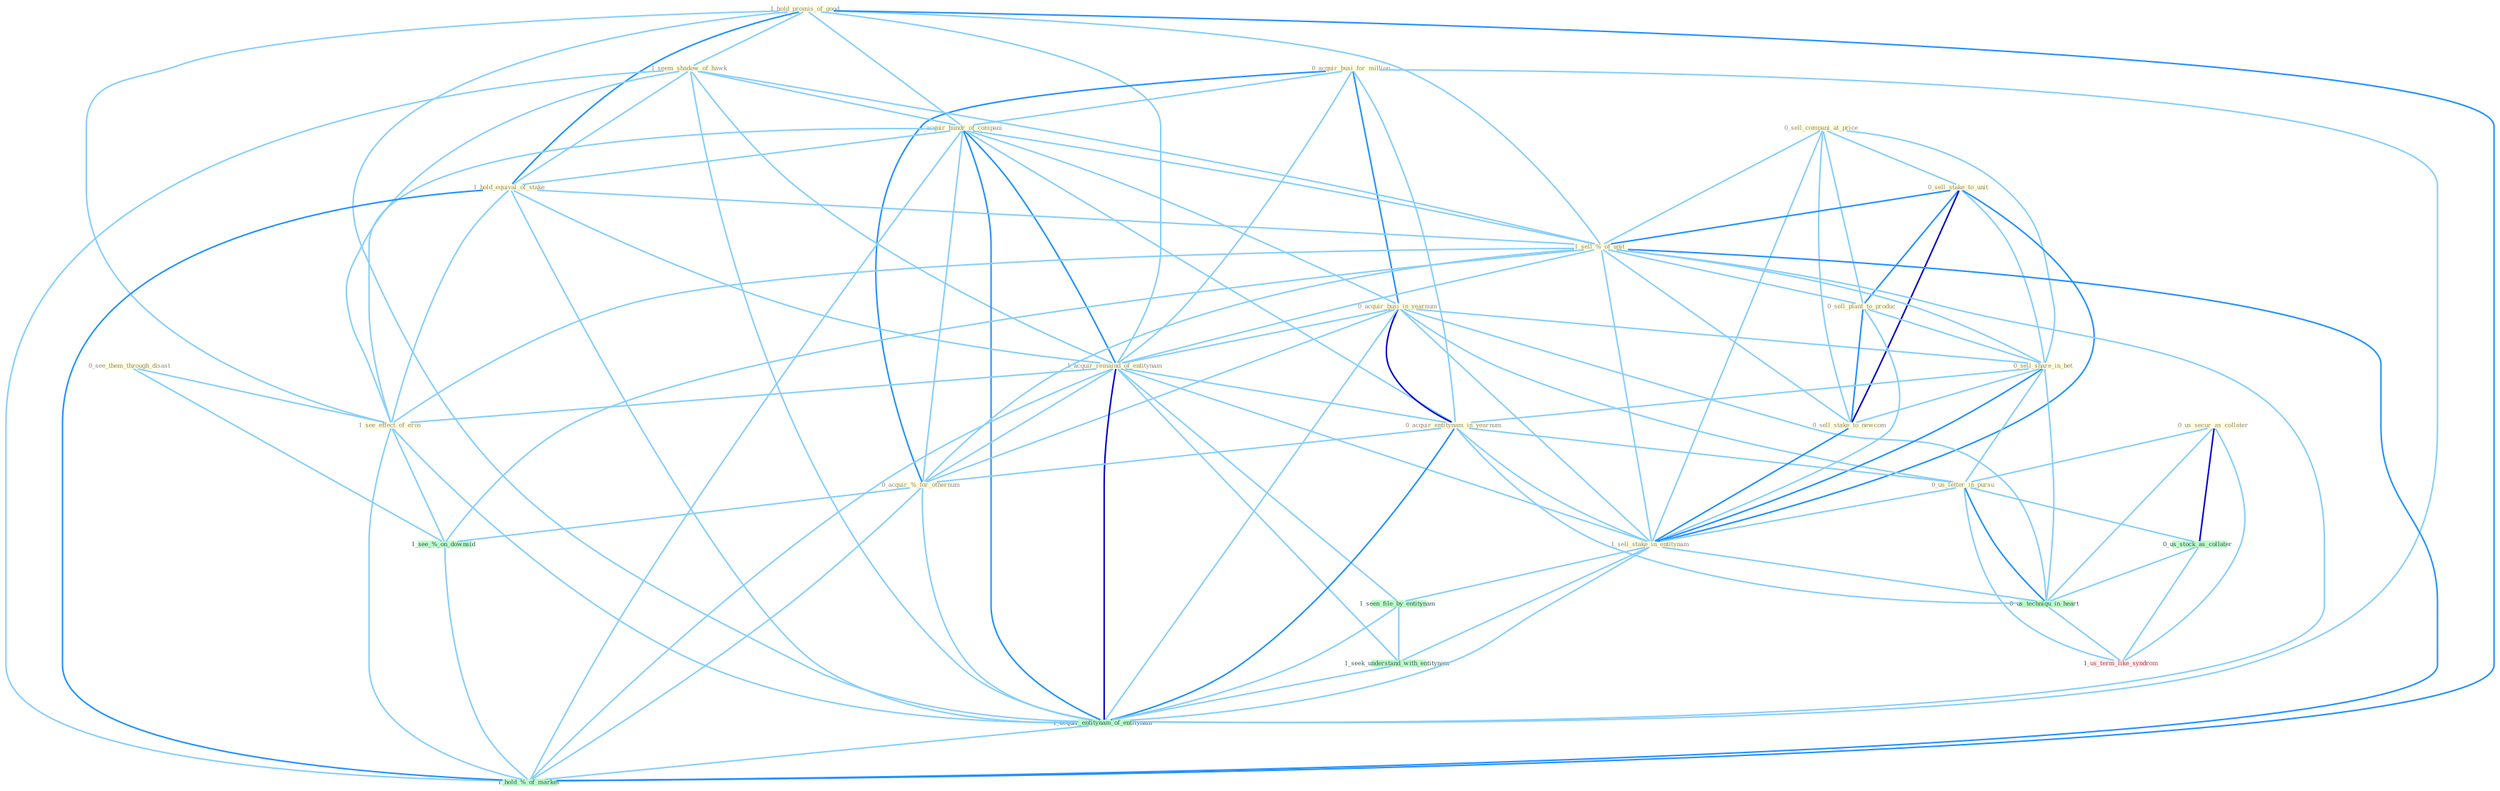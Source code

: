 Graph G{ 
    node
    [shape=polygon,style=filled,width=.5,height=.06,color="#BDFCC9",fixedsize=true,fontsize=4,
    fontcolor="#2f4f4f"];
    {node
    [color="#ffffe0", fontcolor="#8b7d6b"] "1_hold_promis_of_good " "0_sell_compani_at_price " "0_acquir_busi_for_million " "1_seem_shadow_of_hawk " "0_sell_stake_to_unit " "1_acquir_hundr_of_compani " "0_see_them_through_disast " "0_us_secur_as_collater " "1_hold_equival_of_stake " "0_acquir_busi_in_yearnum " "1_sell_%_of_unit " "0_sell_plant_to_produc " "1_acquir_remaind_of_entitynam " "0_sell_share_in_bet " "1_see_effect_of_eros " "0_acquir_entitynam_in_yearnum " "0_acquir_%_for_othernum " "0_sell_stake_to_newcom " "0_us_letter_in_pursu " "1_sell_stake_in_entitynam "}
{node [color="#fff0f5", fontcolor="#b22222"] "1_us_term_like_syndrom "}
edge [color="#B0E2FF"];

	"1_hold_promis_of_good " -- "1_seem_shadow_of_hawk " [w="1", color="#87cefa" ];
	"1_hold_promis_of_good " -- "1_acquir_hundr_of_compani " [w="1", color="#87cefa" ];
	"1_hold_promis_of_good " -- "1_hold_equival_of_stake " [w="2", color="#1e90ff" , len=0.8];
	"1_hold_promis_of_good " -- "1_sell_%_of_unit " [w="1", color="#87cefa" ];
	"1_hold_promis_of_good " -- "1_acquir_remaind_of_entitynam " [w="1", color="#87cefa" ];
	"1_hold_promis_of_good " -- "1_see_effect_of_eros " [w="1", color="#87cefa" ];
	"1_hold_promis_of_good " -- "1_acquir_entitynam_of_entitynam " [w="1", color="#87cefa" ];
	"1_hold_promis_of_good " -- "1_hold_%_of_market " [w="2", color="#1e90ff" , len=0.8];
	"0_sell_compani_at_price " -- "0_sell_stake_to_unit " [w="1", color="#87cefa" ];
	"0_sell_compani_at_price " -- "1_sell_%_of_unit " [w="1", color="#87cefa" ];
	"0_sell_compani_at_price " -- "0_sell_plant_to_produc " [w="1", color="#87cefa" ];
	"0_sell_compani_at_price " -- "0_sell_share_in_bet " [w="1", color="#87cefa" ];
	"0_sell_compani_at_price " -- "0_sell_stake_to_newcom " [w="1", color="#87cefa" ];
	"0_sell_compani_at_price " -- "1_sell_stake_in_entitynam " [w="1", color="#87cefa" ];
	"0_acquir_busi_for_million " -- "1_acquir_hundr_of_compani " [w="1", color="#87cefa" ];
	"0_acquir_busi_for_million " -- "0_acquir_busi_in_yearnum " [w="2", color="#1e90ff" , len=0.8];
	"0_acquir_busi_for_million " -- "1_acquir_remaind_of_entitynam " [w="1", color="#87cefa" ];
	"0_acquir_busi_for_million " -- "0_acquir_entitynam_in_yearnum " [w="1", color="#87cefa" ];
	"0_acquir_busi_for_million " -- "0_acquir_%_for_othernum " [w="2", color="#1e90ff" , len=0.8];
	"0_acquir_busi_for_million " -- "1_acquir_entitynam_of_entitynam " [w="1", color="#87cefa" ];
	"1_seem_shadow_of_hawk " -- "1_acquir_hundr_of_compani " [w="1", color="#87cefa" ];
	"1_seem_shadow_of_hawk " -- "1_hold_equival_of_stake " [w="1", color="#87cefa" ];
	"1_seem_shadow_of_hawk " -- "1_sell_%_of_unit " [w="1", color="#87cefa" ];
	"1_seem_shadow_of_hawk " -- "1_acquir_remaind_of_entitynam " [w="1", color="#87cefa" ];
	"1_seem_shadow_of_hawk " -- "1_see_effect_of_eros " [w="1", color="#87cefa" ];
	"1_seem_shadow_of_hawk " -- "1_acquir_entitynam_of_entitynam " [w="1", color="#87cefa" ];
	"1_seem_shadow_of_hawk " -- "1_hold_%_of_market " [w="1", color="#87cefa" ];
	"0_sell_stake_to_unit " -- "1_sell_%_of_unit " [w="2", color="#1e90ff" , len=0.8];
	"0_sell_stake_to_unit " -- "0_sell_plant_to_produc " [w="2", color="#1e90ff" , len=0.8];
	"0_sell_stake_to_unit " -- "0_sell_share_in_bet " [w="1", color="#87cefa" ];
	"0_sell_stake_to_unit " -- "0_sell_stake_to_newcom " [w="3", color="#0000cd" , len=0.6];
	"0_sell_stake_to_unit " -- "1_sell_stake_in_entitynam " [w="2", color="#1e90ff" , len=0.8];
	"1_acquir_hundr_of_compani " -- "1_hold_equival_of_stake " [w="1", color="#87cefa" ];
	"1_acquir_hundr_of_compani " -- "0_acquir_busi_in_yearnum " [w="1", color="#87cefa" ];
	"1_acquir_hundr_of_compani " -- "1_sell_%_of_unit " [w="1", color="#87cefa" ];
	"1_acquir_hundr_of_compani " -- "1_acquir_remaind_of_entitynam " [w="2", color="#1e90ff" , len=0.8];
	"1_acquir_hundr_of_compani " -- "1_see_effect_of_eros " [w="1", color="#87cefa" ];
	"1_acquir_hundr_of_compani " -- "0_acquir_entitynam_in_yearnum " [w="1", color="#87cefa" ];
	"1_acquir_hundr_of_compani " -- "0_acquir_%_for_othernum " [w="1", color="#87cefa" ];
	"1_acquir_hundr_of_compani " -- "1_acquir_entitynam_of_entitynam " [w="2", color="#1e90ff" , len=0.8];
	"1_acquir_hundr_of_compani " -- "1_hold_%_of_market " [w="1", color="#87cefa" ];
	"0_see_them_through_disast " -- "1_see_effect_of_eros " [w="1", color="#87cefa" ];
	"0_see_them_through_disast " -- "1_see_%_on_downsid " [w="1", color="#87cefa" ];
	"0_us_secur_as_collater " -- "0_us_letter_in_pursu " [w="1", color="#87cefa" ];
	"0_us_secur_as_collater " -- "0_us_stock_as_collater " [w="3", color="#0000cd" , len=0.6];
	"0_us_secur_as_collater " -- "0_us_techniqu_in_heart " [w="1", color="#87cefa" ];
	"0_us_secur_as_collater " -- "1_us_term_like_syndrom " [w="1", color="#87cefa" ];
	"1_hold_equival_of_stake " -- "1_sell_%_of_unit " [w="1", color="#87cefa" ];
	"1_hold_equival_of_stake " -- "1_acquir_remaind_of_entitynam " [w="1", color="#87cefa" ];
	"1_hold_equival_of_stake " -- "1_see_effect_of_eros " [w="1", color="#87cefa" ];
	"1_hold_equival_of_stake " -- "1_acquir_entitynam_of_entitynam " [w="1", color="#87cefa" ];
	"1_hold_equival_of_stake " -- "1_hold_%_of_market " [w="2", color="#1e90ff" , len=0.8];
	"0_acquir_busi_in_yearnum " -- "1_acquir_remaind_of_entitynam " [w="1", color="#87cefa" ];
	"0_acquir_busi_in_yearnum " -- "0_sell_share_in_bet " [w="1", color="#87cefa" ];
	"0_acquir_busi_in_yearnum " -- "0_acquir_entitynam_in_yearnum " [w="3", color="#0000cd" , len=0.6];
	"0_acquir_busi_in_yearnum " -- "0_acquir_%_for_othernum " [w="1", color="#87cefa" ];
	"0_acquir_busi_in_yearnum " -- "0_us_letter_in_pursu " [w="1", color="#87cefa" ];
	"0_acquir_busi_in_yearnum " -- "1_sell_stake_in_entitynam " [w="1", color="#87cefa" ];
	"0_acquir_busi_in_yearnum " -- "1_acquir_entitynam_of_entitynam " [w="1", color="#87cefa" ];
	"0_acquir_busi_in_yearnum " -- "0_us_techniqu_in_heart " [w="1", color="#87cefa" ];
	"1_sell_%_of_unit " -- "0_sell_plant_to_produc " [w="1", color="#87cefa" ];
	"1_sell_%_of_unit " -- "1_acquir_remaind_of_entitynam " [w="1", color="#87cefa" ];
	"1_sell_%_of_unit " -- "0_sell_share_in_bet " [w="1", color="#87cefa" ];
	"1_sell_%_of_unit " -- "1_see_effect_of_eros " [w="1", color="#87cefa" ];
	"1_sell_%_of_unit " -- "0_acquir_%_for_othernum " [w="1", color="#87cefa" ];
	"1_sell_%_of_unit " -- "0_sell_stake_to_newcom " [w="1", color="#87cefa" ];
	"1_sell_%_of_unit " -- "1_sell_stake_in_entitynam " [w="1", color="#87cefa" ];
	"1_sell_%_of_unit " -- "1_acquir_entitynam_of_entitynam " [w="1", color="#87cefa" ];
	"1_sell_%_of_unit " -- "1_see_%_on_downsid " [w="1", color="#87cefa" ];
	"1_sell_%_of_unit " -- "1_hold_%_of_market " [w="2", color="#1e90ff" , len=0.8];
	"0_sell_plant_to_produc " -- "0_sell_share_in_bet " [w="1", color="#87cefa" ];
	"0_sell_plant_to_produc " -- "0_sell_stake_to_newcom " [w="2", color="#1e90ff" , len=0.8];
	"0_sell_plant_to_produc " -- "1_sell_stake_in_entitynam " [w="1", color="#87cefa" ];
	"1_acquir_remaind_of_entitynam " -- "1_see_effect_of_eros " [w="1", color="#87cefa" ];
	"1_acquir_remaind_of_entitynam " -- "0_acquir_entitynam_in_yearnum " [w="1", color="#87cefa" ];
	"1_acquir_remaind_of_entitynam " -- "0_acquir_%_for_othernum " [w="1", color="#87cefa" ];
	"1_acquir_remaind_of_entitynam " -- "1_sell_stake_in_entitynam " [w="1", color="#87cefa" ];
	"1_acquir_remaind_of_entitynam " -- "1_seen_file_by_entitynam " [w="1", color="#87cefa" ];
	"1_acquir_remaind_of_entitynam " -- "1_seek_understand_with_entitynam " [w="1", color="#87cefa" ];
	"1_acquir_remaind_of_entitynam " -- "1_acquir_entitynam_of_entitynam " [w="3", color="#0000cd" , len=0.6];
	"1_acquir_remaind_of_entitynam " -- "1_hold_%_of_market " [w="1", color="#87cefa" ];
	"0_sell_share_in_bet " -- "0_acquir_entitynam_in_yearnum " [w="1", color="#87cefa" ];
	"0_sell_share_in_bet " -- "0_sell_stake_to_newcom " [w="1", color="#87cefa" ];
	"0_sell_share_in_bet " -- "0_us_letter_in_pursu " [w="1", color="#87cefa" ];
	"0_sell_share_in_bet " -- "1_sell_stake_in_entitynam " [w="2", color="#1e90ff" , len=0.8];
	"0_sell_share_in_bet " -- "0_us_techniqu_in_heart " [w="1", color="#87cefa" ];
	"1_see_effect_of_eros " -- "1_acquir_entitynam_of_entitynam " [w="1", color="#87cefa" ];
	"1_see_effect_of_eros " -- "1_see_%_on_downsid " [w="1", color="#87cefa" ];
	"1_see_effect_of_eros " -- "1_hold_%_of_market " [w="1", color="#87cefa" ];
	"0_acquir_entitynam_in_yearnum " -- "0_acquir_%_for_othernum " [w="1", color="#87cefa" ];
	"0_acquir_entitynam_in_yearnum " -- "0_us_letter_in_pursu " [w="1", color="#87cefa" ];
	"0_acquir_entitynam_in_yearnum " -- "1_sell_stake_in_entitynam " [w="1", color="#87cefa" ];
	"0_acquir_entitynam_in_yearnum " -- "1_acquir_entitynam_of_entitynam " [w="2", color="#1e90ff" , len=0.8];
	"0_acquir_entitynam_in_yearnum " -- "0_us_techniqu_in_heart " [w="1", color="#87cefa" ];
	"0_acquir_%_for_othernum " -- "1_acquir_entitynam_of_entitynam " [w="1", color="#87cefa" ];
	"0_acquir_%_for_othernum " -- "1_see_%_on_downsid " [w="1", color="#87cefa" ];
	"0_acquir_%_for_othernum " -- "1_hold_%_of_market " [w="1", color="#87cefa" ];
	"0_sell_stake_to_newcom " -- "1_sell_stake_in_entitynam " [w="2", color="#1e90ff" , len=0.8];
	"0_us_letter_in_pursu " -- "1_sell_stake_in_entitynam " [w="1", color="#87cefa" ];
	"0_us_letter_in_pursu " -- "0_us_stock_as_collater " [w="1", color="#87cefa" ];
	"0_us_letter_in_pursu " -- "0_us_techniqu_in_heart " [w="2", color="#1e90ff" , len=0.8];
	"0_us_letter_in_pursu " -- "1_us_term_like_syndrom " [w="1", color="#87cefa" ];
	"1_sell_stake_in_entitynam " -- "1_seen_file_by_entitynam " [w="1", color="#87cefa" ];
	"1_sell_stake_in_entitynam " -- "1_seek_understand_with_entitynam " [w="1", color="#87cefa" ];
	"1_sell_stake_in_entitynam " -- "1_acquir_entitynam_of_entitynam " [w="1", color="#87cefa" ];
	"1_sell_stake_in_entitynam " -- "0_us_techniqu_in_heart " [w="1", color="#87cefa" ];
	"1_seen_file_by_entitynam " -- "1_seek_understand_with_entitynam " [w="1", color="#87cefa" ];
	"1_seen_file_by_entitynam " -- "1_acquir_entitynam_of_entitynam " [w="1", color="#87cefa" ];
	"0_us_stock_as_collater " -- "0_us_techniqu_in_heart " [w="1", color="#87cefa" ];
	"0_us_stock_as_collater " -- "1_us_term_like_syndrom " [w="1", color="#87cefa" ];
	"1_seek_understand_with_entitynam " -- "1_acquir_entitynam_of_entitynam " [w="1", color="#87cefa" ];
	"1_acquir_entitynam_of_entitynam " -- "1_hold_%_of_market " [w="1", color="#87cefa" ];
	"0_us_techniqu_in_heart " -- "1_us_term_like_syndrom " [w="1", color="#87cefa" ];
	"1_see_%_on_downsid " -- "1_hold_%_of_market " [w="1", color="#87cefa" ];
}
